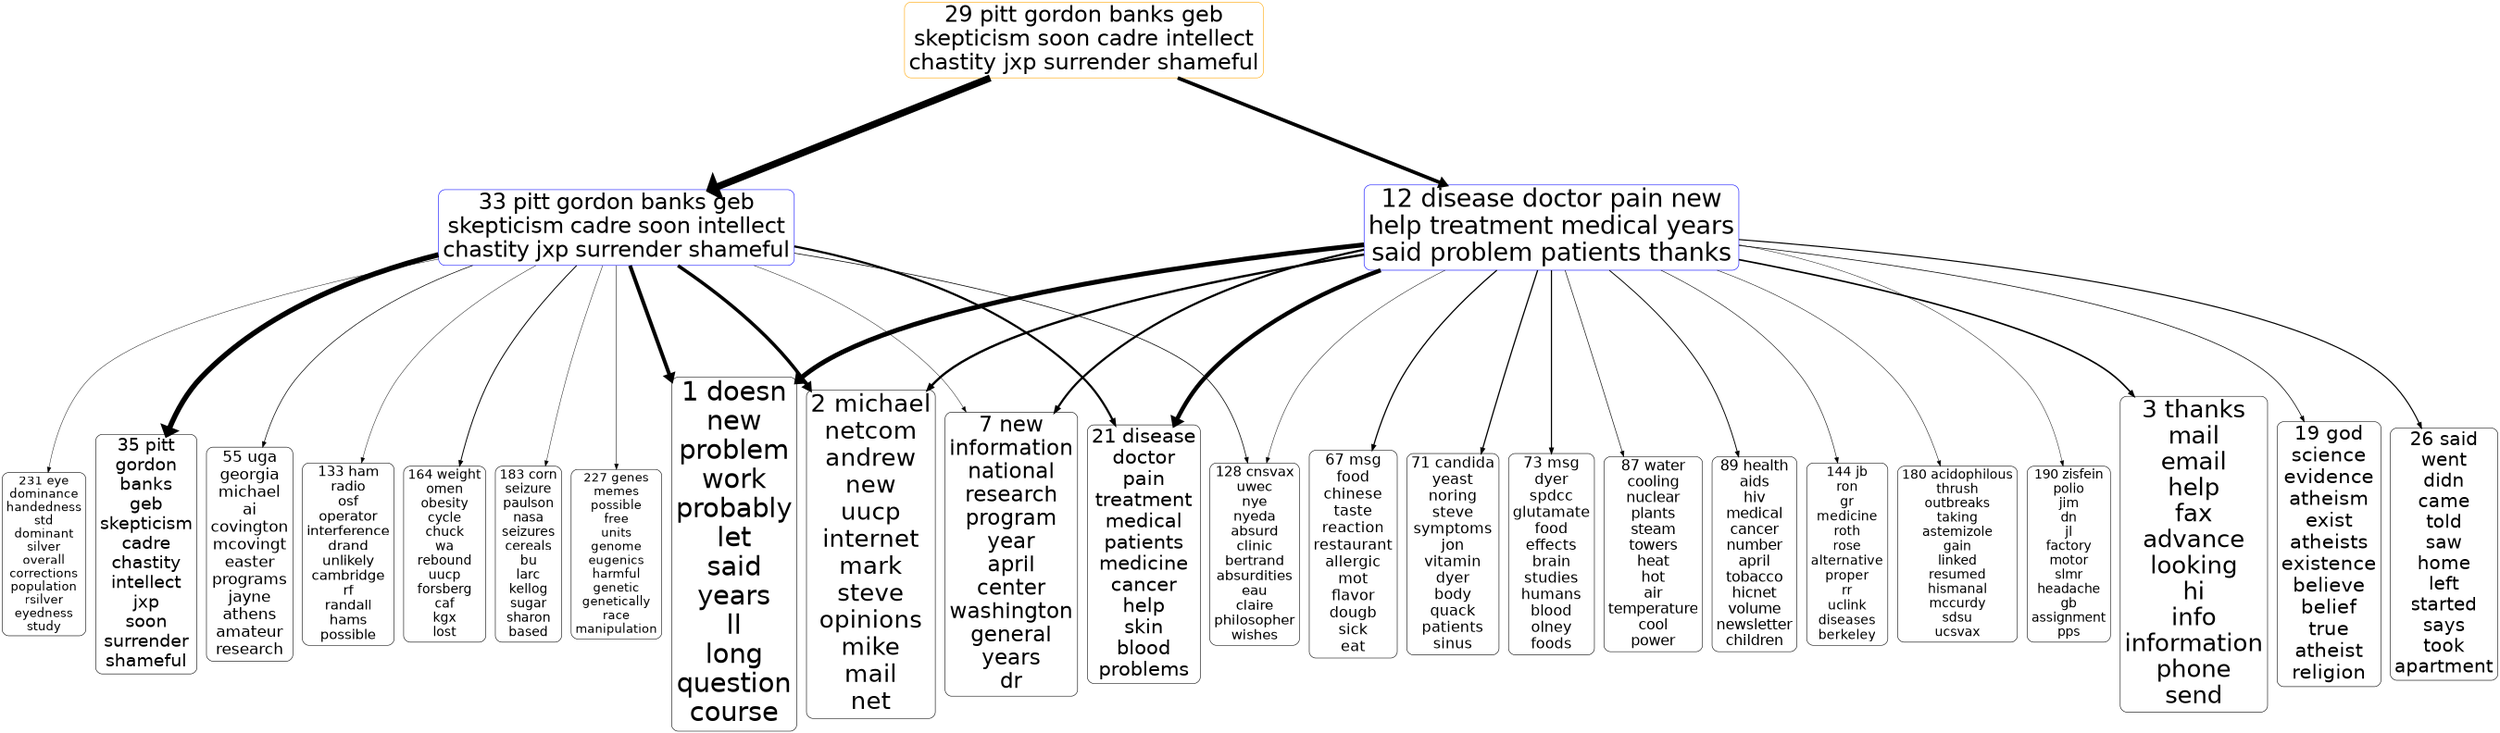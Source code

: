 digraph G {
size="18,18!";ranksep=4; ratio = auto; layers="1:2:3:4:5";
graph [fontname = "helvetica"];node [fontname = "helvetica"];edge [fontname = "helvetica"];ranksep=2.8;
"3_29" [ rank =3,fontsize =41.3511, shape=box, style="rounded", color=orange, label="29 pitt gordon banks geb
skepticism soon cadre intellect
chastity jxp surrender shameful"]
"3_29" -> "2_12" [penwidth=6.7667,dir=forward]
"2_12" [rank =4,fontsize =46.7367, shape=box, style="rounded", color=blue,label="12 disease doctor pain new
help treatment medical years
said problem patients thanks"]
"3_29" -> "2_33" [penwidth=13.249,dir=forward]
"2_33" [rank =4,fontsize =41.1025, shape=box, style="rounded", color=blue,label="33 pitt gordon banks geb
skepticism cadre soon intellect
chastity jxp surrender shameful"]
"2_12" [ rank =2,fontsize =46.7367, shape=box, style="rounded", color=blue, label="12 disease doctor pain new
help treatment medical years
said problem patients thanks"]
"2_12" -> "1_1" [penwidth=8.9924,dir=forward]
"1_1" [rank =3,fontsize =50, shape=box, style="rounded", color=black,label="1 doesn
new
problem
work
probably
let
said
years
ll
long
question
course"]
"2_12" -> "1_2" [penwidth=4.368,dir=forward]
"1_2" [rank =3,fontsize =46.1741, shape=box, style="rounded", color=black,label="2 michael
netcom
andrew
new
uucp
internet
mark
steve
opinions
mike
mail
net"]
"2_12" -> "1_3" [penwidth=2.9964,dir=forward]
"1_3" [rank =3,fontsize =44.9965, shape=box, style="rounded", color=black,label="3 thanks
mail
email
help
fax
advance
looking
hi
info
information
phone
send"]
"2_12" -> "1_7" [penwidth=4.011,dir=forward]
"1_7" [rank =3,fontsize =40.4508, shape=box, style="rounded", color=black,label="7 new
information
national
research
program
year
april
center
washington
general
years
dr"]
"2_12" -> "1_19" [penwidth=1.3119,dir=forward]
"1_19" [rank =3,fontsize =37.284, shape=box, style="rounded", color=black,label="19 god
science
evidence
atheism
exist
atheists
existence
believe
belief
true
atheist
religion"]
"2_12" -> "1_21" [penwidth=8.0394,dir=forward]
"1_21" [rank =3,fontsize =36.5527, shape=box, style="rounded", color=black,label="21 disease
doctor
pain
treatment
medical
patients
medicine
cancer
help
skin
blood
problems"]
"2_12" -> "1_26" [penwidth=2.0902,dir=forward]
"1_26" [rank =3,fontsize =35.2628, shape=box, style="rounded", color=black,label="26 said
went
didn
came
told
saw
home
left
started
says
took
apartment"]
"2_12" -> "1_67" [penwidth=2.3023,dir=forward]
"1_67" [rank =3,fontsize =28.7509, shape=box, style="rounded", color=black,label="67 msg
food
chinese
taste
reaction
restaurant
allergic
mot
flavor
dougb
sick
eat"]
"2_12" -> "1_71" [penwidth=2.2916,dir=forward]
"1_71" [rank =3,fontsize =28.4008, shape=box, style="rounded", color=black,label="71 candida
yeast
noring
steve
symptoms
jon
vitamin
dyer
body
quack
patients
sinus"]
"2_12" -> "1_73" [penwidth=2.1708,dir=forward]
"1_73" [rank =3,fontsize =28.3181, shape=box, style="rounded", color=black,label="73 msg
dyer
spdcc
glutamate
food
effects
brain
studies
humans
blood
olney
foods"]
"2_12" -> "1_87" [penwidth=1.1094,dir=forward]
"1_87" [rank =3,fontsize =27.2708, shape=box, style="rounded", color=black,label="87 water
cooling
nuclear
plants
steam
towers
heat
hot
air
temperature
cool
power"]
"2_12" -> "1_89" [penwidth=1.6733,dir=forward]
"1_89" [rank =3,fontsize =27.2109, shape=box, style="rounded", color=black,label="89 health
aids
hiv
medical
cancer
number
april
tobacco
hicnet
volume
newsletter
children"]
"2_12" -> "1_128" [penwidth=0.8315,dir=forward]
"1_128" [rank =3,fontsize =25.7774, shape=box, style="rounded", color=black,label="128 cnsvax
uwec
nye
nyeda
absurd
clinic
bertrand
absurdities
eau
claire
philosopher
wishes"]
"2_12" -> "1_144" [penwidth=0.99277,dir=forward]
"1_144" [rank =3,fontsize =25.1243, shape=box, style="rounded", color=black,label="144 jb
ron
gr
medicine
roth
rose
alternative
proper
rr
uclink
diseases
berkeley"]
"2_12" -> "1_180" [penwidth=0.88851,dir=forward]
"1_180" [rank =3,fontsize =24.2792, shape=box, style="rounded", color=black,label="180 acidophilous
thrush
outbreaks
taking
astemizole
gain
linked
resumed
hismanal
mccurdy
sdsu
ucsvax"]
"2_12" -> "1_190" [penwidth=0.80147,dir=forward]
"1_190" [rank =3,fontsize =24.0992, shape=box, style="rounded", color=black,label="190 zisfein
polio
jim
dn
jl
factory
motor
slmr
headache
gb
assignment
pps"]
"2_33" [ rank =2,fontsize =41.1025, shape=box, style="rounded", color=blue, label="33 pitt gordon banks geb
skepticism cadre soon intellect
chastity jxp surrender shameful"]
"2_33" -> "1_1" [penwidth=7.1427,dir=forward]
"1_1" [rank =3,fontsize =50, shape=box, style="rounded", color=black,label="1 doesn
new
problem
work
probably
let
said
years
ll
long
question
course"]
"2_33" -> "1_2" [penwidth=6.3866,dir=forward]
"1_2" [rank =3,fontsize =46.1741, shape=box, style="rounded", color=black,label="2 michael
netcom
andrew
new
uucp
internet
mark
steve
opinions
mike
mail
net"]
"2_33" -> "1_7" [penwidth=0.77407,dir=forward]
"1_7" [rank =3,fontsize =40.4508, shape=box, style="rounded", color=black,label="7 new
information
national
research
program
year
april
center
washington
general
years
dr"]
"2_33" -> "1_21" [penwidth=4.0655,dir=forward]
"1_21" [rank =3,fontsize =36.5527, shape=box, style="rounded", color=black,label="21 disease
doctor
pain
treatment
medical
patients
medicine
cancer
help
skin
blood
problems"]
"2_33" -> "1_35" [penwidth=9.9254,dir=forward]
"1_35" [rank =3,fontsize =33.3376, shape=box, style="rounded", color=black,label="35 pitt
gordon
banks
geb
skepticism
cadre
chastity
intellect
jxp
soon
surrender
shameful"]
"2_33" -> "1_55" [penwidth=1.2149,dir=forward]
"1_55" [rank =3,fontsize =29.6875, shape=box, style="rounded", color=black,label="55 uga
georgia
michael
ai
covington
mcovingt
easter
programs
jayne
athens
amateur
research"]
"2_33" -> "1_128" [penwidth=1.3298,dir=forward]
"1_128" [rank =3,fontsize =25.7774, shape=box, style="rounded", color=black,label="128 cnsvax
uwec
nye
nyeda
absurd
clinic
bertrand
absurdities
eau
claire
philosopher
wishes"]
"2_33" -> "1_133" [penwidth=0.77407,dir=forward]
"1_133" [rank =3,fontsize =25.4941, shape=box, style="rounded", color=black,label="133 ham
radio
osf
operator
interference
drand
unlikely
cambridge
rf
randall
hams
possible"]
"2_33" -> "1_164" [penwidth=1.7139,dir=forward]
"1_164" [rank =3,fontsize =24.5397, shape=box, style="rounded", color=black,label="164 weight
omen
obesity
cycle
chuck
wa
rebound
uucp
forsberg
caf
kgx
lost"]
"2_33" -> "1_183" [penwidth=0.77407,dir=forward]
"1_183" [rank =3,fontsize =24.2388, shape=box, style="rounded", color=black,label="183 corn
seizure
paulson
nasa
seizures
cereals
bu
larc
kellog
sugar
sharon
based"]
"2_33" -> "1_227" [penwidth=0.94417,dir=forward]
"1_227" [rank =3,fontsize =23.2321, shape=box, style="rounded", color=black,label="227 genes
memes
possible
free
units
genome
eugenics
harmful
genetic
genetically
race
manipulation"]
"2_33" -> "1_231" [penwidth=0.77407,dir=forward]
"1_231" [rank =3,fontsize =23.1553, shape=box, style="rounded", color=black,label="231 eye
dominance
handedness
std
dominant
silver
overall
corrections
population
rsilver
eyedness
study"]
{rank=same; "1_1" "1_2" "1_3" "1_7" "1_19" "1_21" "1_26" "1_67" "1_71" "1_73" "1_87" "1_89" "1_128" "1_144" "1_180" "1_190" "1_1" "1_2" "1_7" "1_21" "1_35" "1_55" "1_128" "1_133" "1_164" "1_183" "1_227" "1_231"}{rank=same; "2_12" "2_33" "2_12" "2_33"}{rank=same; "3_29"}{rank=same;}{rank=same;}}